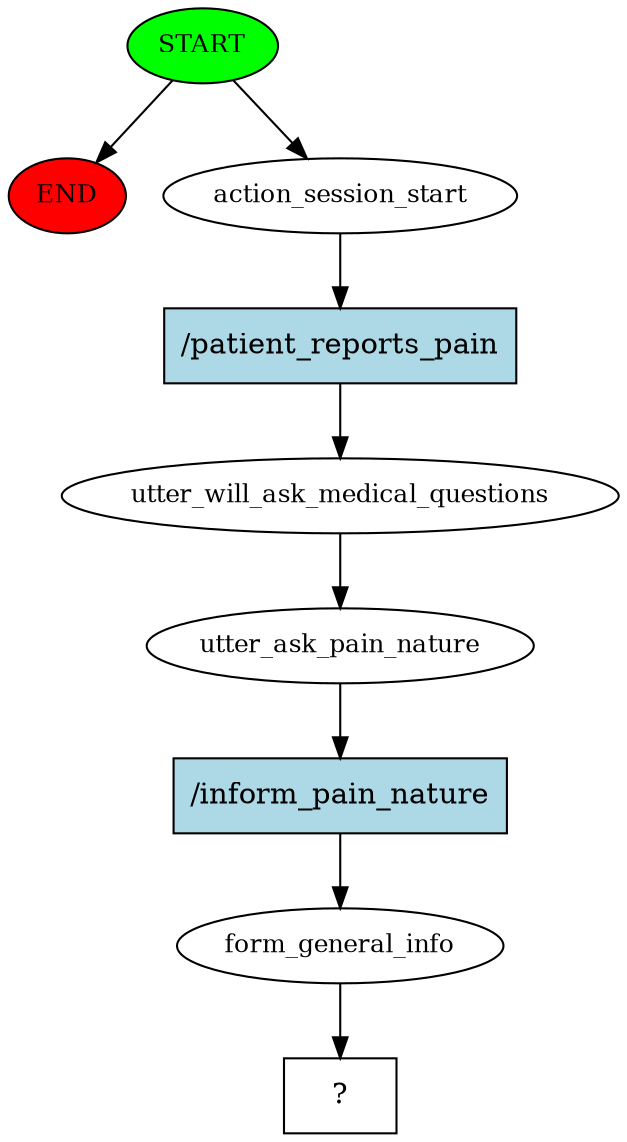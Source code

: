 digraph  {
0 [class="start active", fillcolor=green, fontsize=12, label=START, style=filled];
"-1" [class=end, fillcolor=red, fontsize=12, label=END, style=filled];
1 [class=active, fontsize=12, label=action_session_start];
2 [class=active, fontsize=12, label=utter_will_ask_medical_questions];
3 [class=active, fontsize=12, label=utter_ask_pain_nature];
4 [class=active, fontsize=12, label=form_general_info];
5 [class="intent dashed active", label="  ?  ", shape=rect];
6 [class="intent active", fillcolor=lightblue, label="/patient_reports_pain", shape=rect, style=filled];
7 [class="intent active", fillcolor=lightblue, label="/inform_pain_nature", shape=rect, style=filled];
0 -> "-1"  [class="", key=NONE, label=""];
0 -> 1  [class=active, key=NONE, label=""];
1 -> 6  [class=active, key=0];
2 -> 3  [class=active, key=NONE, label=""];
3 -> 7  [class=active, key=0];
4 -> 5  [class=active, key=NONE, label=""];
6 -> 2  [class=active, key=0];
7 -> 4  [class=active, key=0];
}
